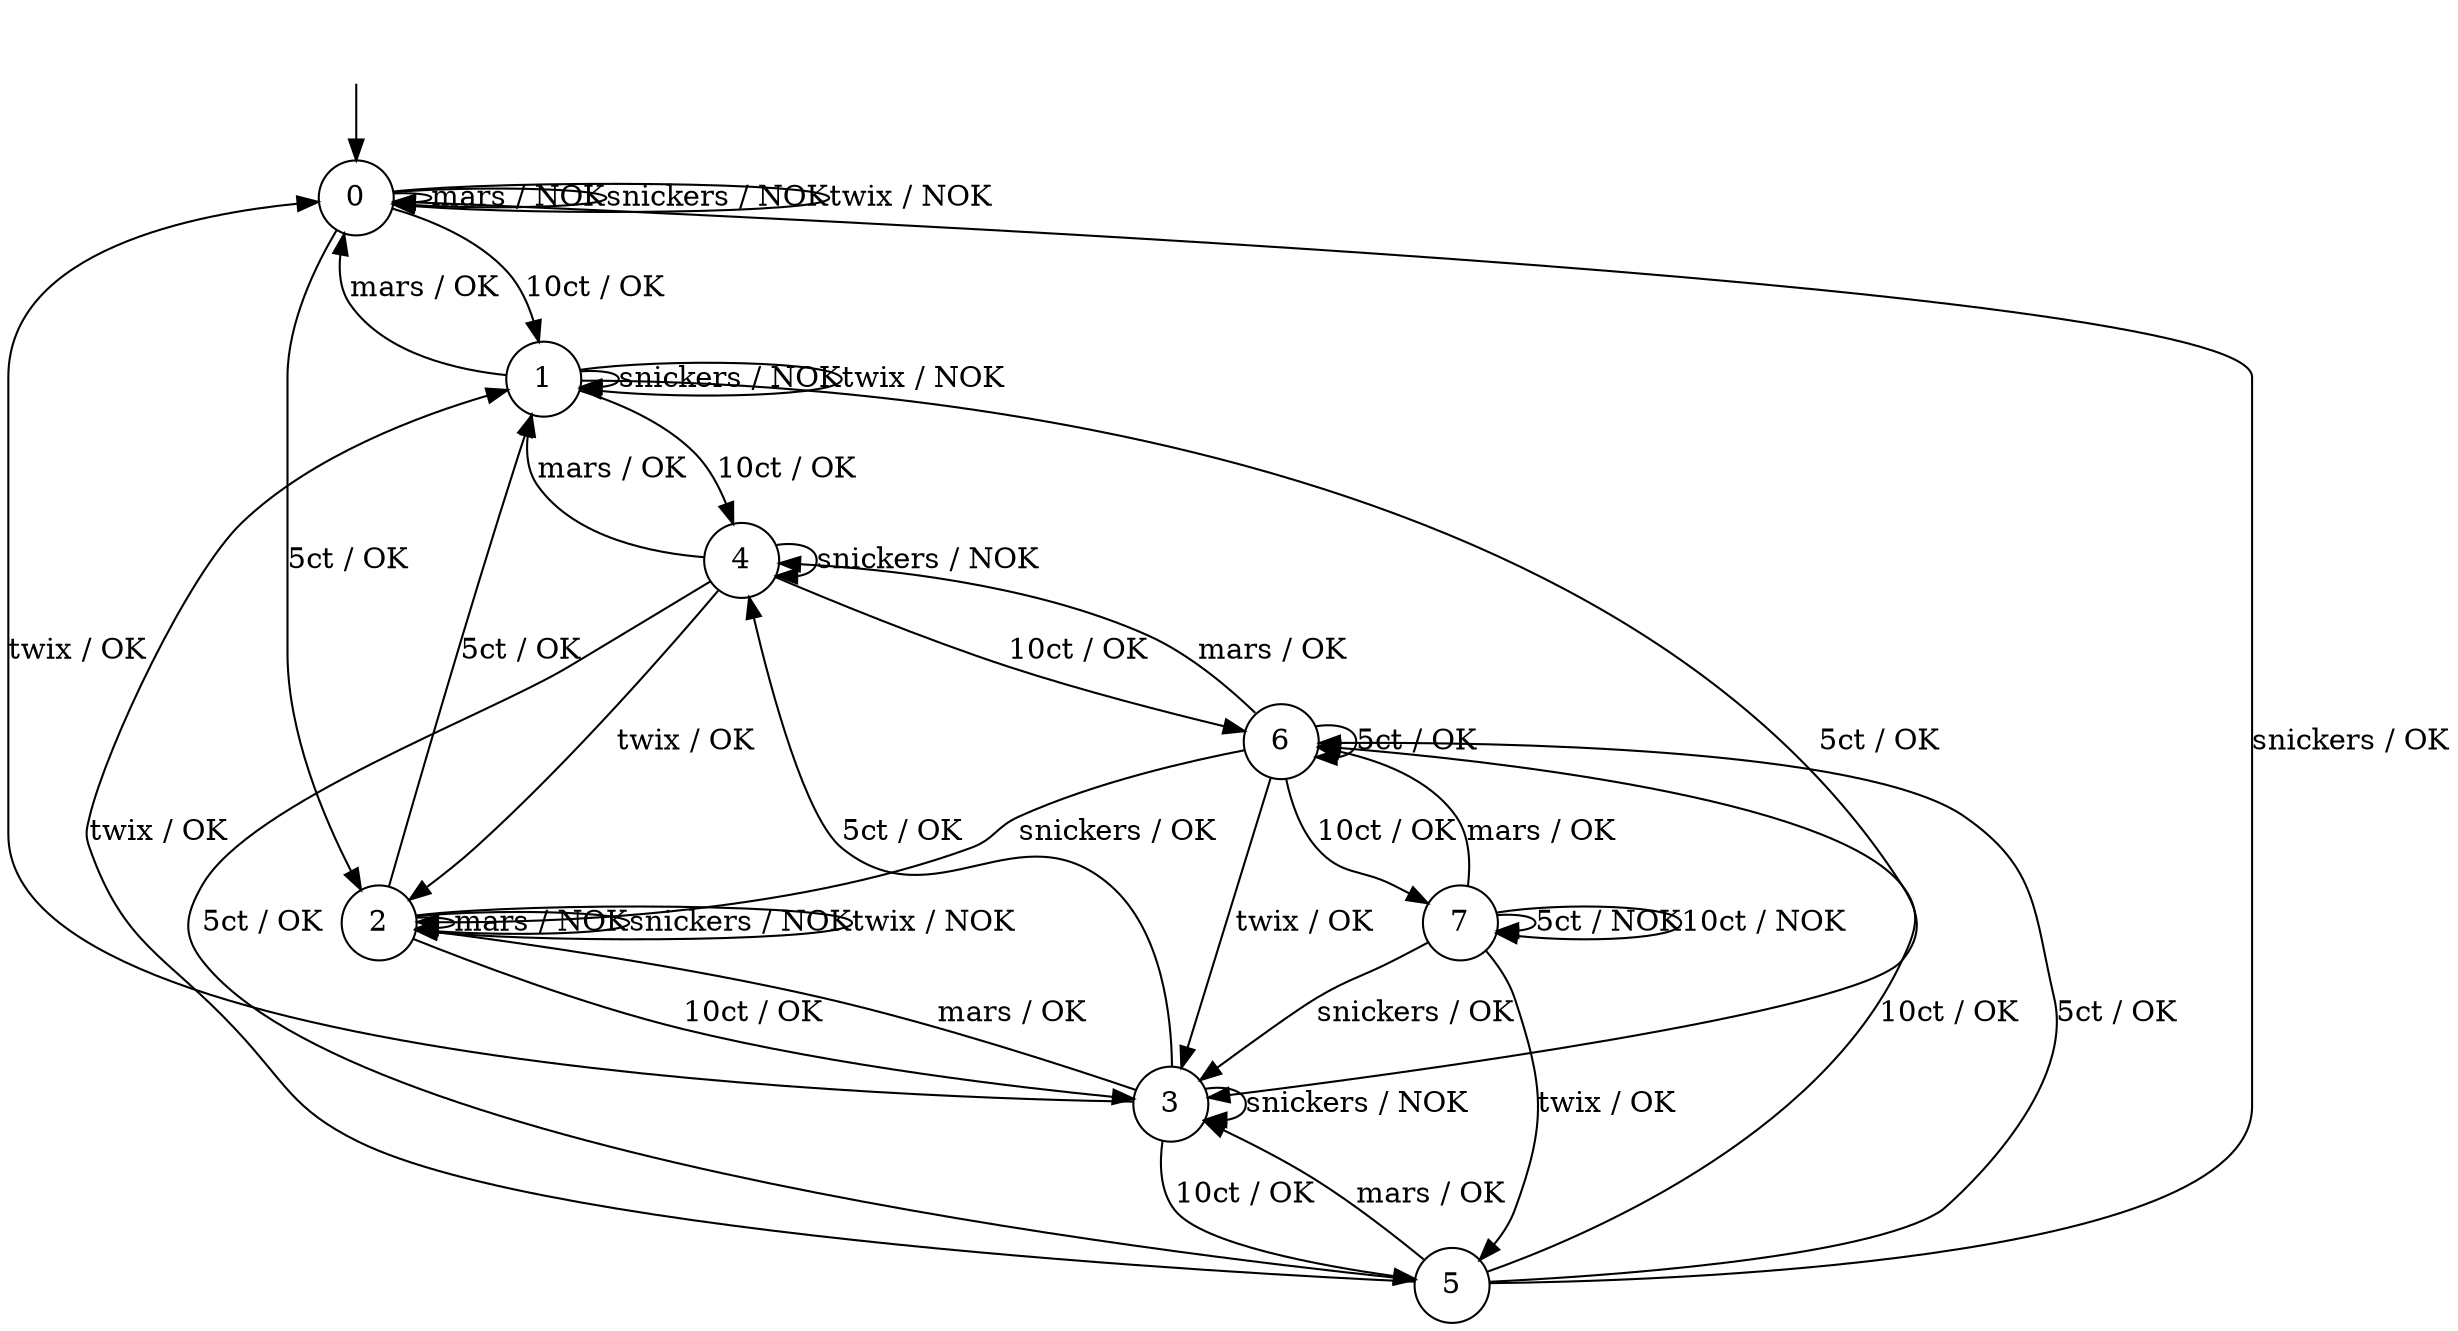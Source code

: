 digraph g {
__start0 [label="" shape="none"];

	s0 [shape="circle" label="0"];
	s1 [shape="circle" label="1"];
	s2 [shape="circle" label="2"];
	s3 [shape="circle" label="3"];
	s4 [shape="circle" label="4"];
	s5 [shape="circle" label="5"];
	s6 [shape="circle" label="6"];
	s7 [shape="circle" label="7"];
	s0 -> s2 [label="5ct / OK"];
	s0 -> s1 [label="10ct / OK"];
	s0 -> s0 [label="mars / NOK"];
	s0 -> s0 [label="snickers / NOK"];
	s0 -> s0 [label="twix / NOK"];
	s1 -> s3 [label="5ct / OK"];
	s1 -> s4 [label="10ct / OK"];
	s1 -> s0 [label="mars / OK"];
	s1 -> s1 [label="snickers / NOK"];
	s1 -> s1 [label="twix / NOK"];
	s2 -> s1 [label="5ct / OK"];
	s2 -> s3 [label="10ct / OK"];
	s2 -> s2 [label="mars / NOK"];
	s2 -> s2 [label="snickers / NOK"];
	s2 -> s2 [label="twix / NOK"];
	s3 -> s4 [label="5ct / OK"];
	s3 -> s5 [label="10ct / OK"];
	s3 -> s2 [label="mars / OK"];
	s3 -> s3 [label="snickers / NOK"];
	s3 -> s0 [label="twix / OK"];
	s4 -> s5 [label="5ct / OK"];
	s4 -> s6 [label="10ct / OK"];
	s4 -> s1 [label="mars / OK"];
	s4 -> s4 [label="snickers / NOK"];
	s4 -> s2 [label="twix / OK"];
	s5 -> s6 [label="5ct / OK"];
	s5 -> s6 [label="10ct / OK"];
	s5 -> s3 [label="mars / OK"];
	s5 -> s0 [label="snickers / OK"];
	s5 -> s1 [label="twix / OK"];
	s6 -> s6 [label="5ct / OK"];
	s6 -> s7 [label="10ct / OK"];
	s6 -> s4 [label="mars / OK"];
	s6 -> s2 [label="snickers / OK"];
	s6 -> s3 [label="twix / OK"];
	s7 -> s7 [label="5ct / NOK"];
	s7 -> s7 [label="10ct / NOK"];
	s7 -> s6 [label="mars / OK"];
	s7 -> s3 [label="snickers / OK"];
	s7 -> s5 [label="twix / OK"];

__start0 -> s0;
}
